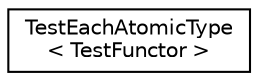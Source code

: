 digraph "Graphical Class Hierarchy"
{
  edge [fontname="Helvetica",fontsize="10",labelfontname="Helvetica",labelfontsize="10"];
  node [fontname="Helvetica",fontsize="10",shape=record];
  rankdir="LR";
  Node0 [label="TestEachAtomicType\l\< TestFunctor \>",height=0.2,width=0.4,color="black", fillcolor="white", style="filled",URL="$struct_test_each_atomic_type.html"];
}
